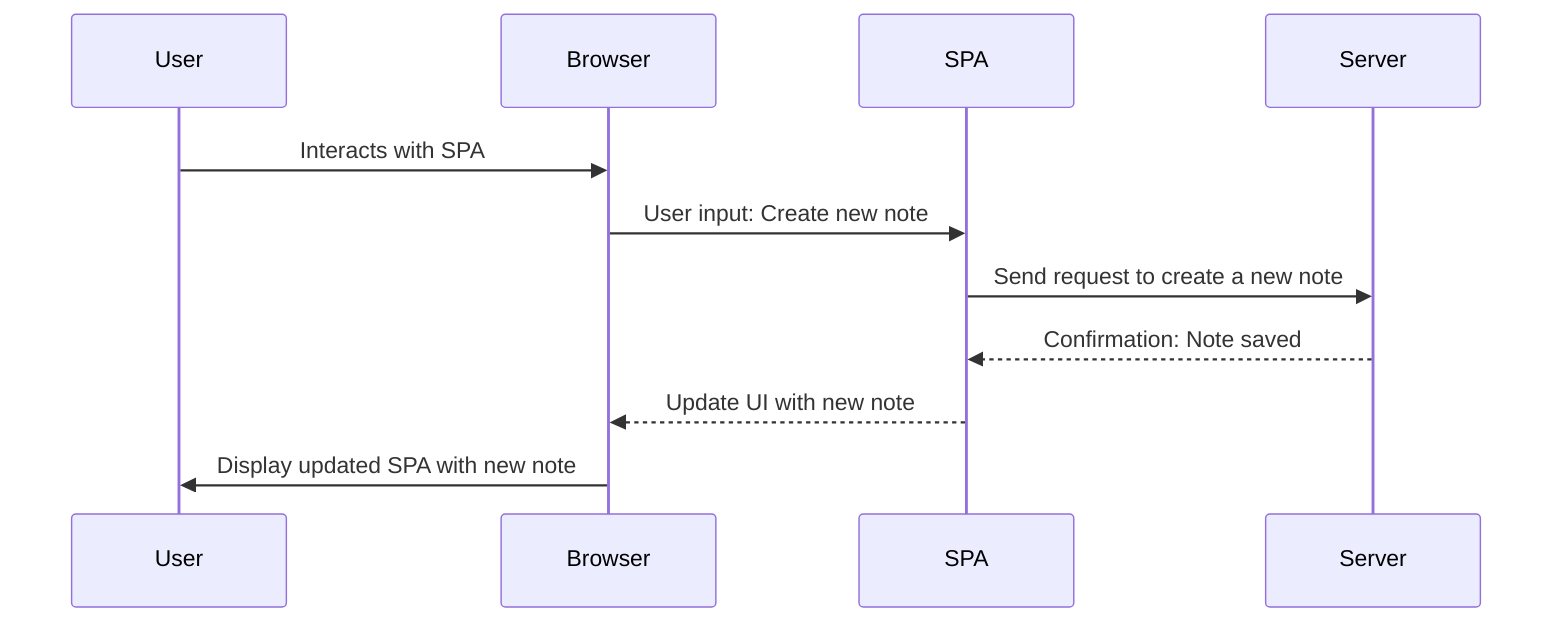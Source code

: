 sequenceDiagram
    participant User
    participant Browser
    participant SPA
    participant Server

    User->>Browser: Interacts with SPA
    Browser->>SPA: User input: Create new note
    SPA->>Server: Send request to create a new note
    Server-->>SPA: Confirmation: Note saved
    SPA-->>Browser: Update UI with new note
    Browser->>User: Display updated SPA with new note